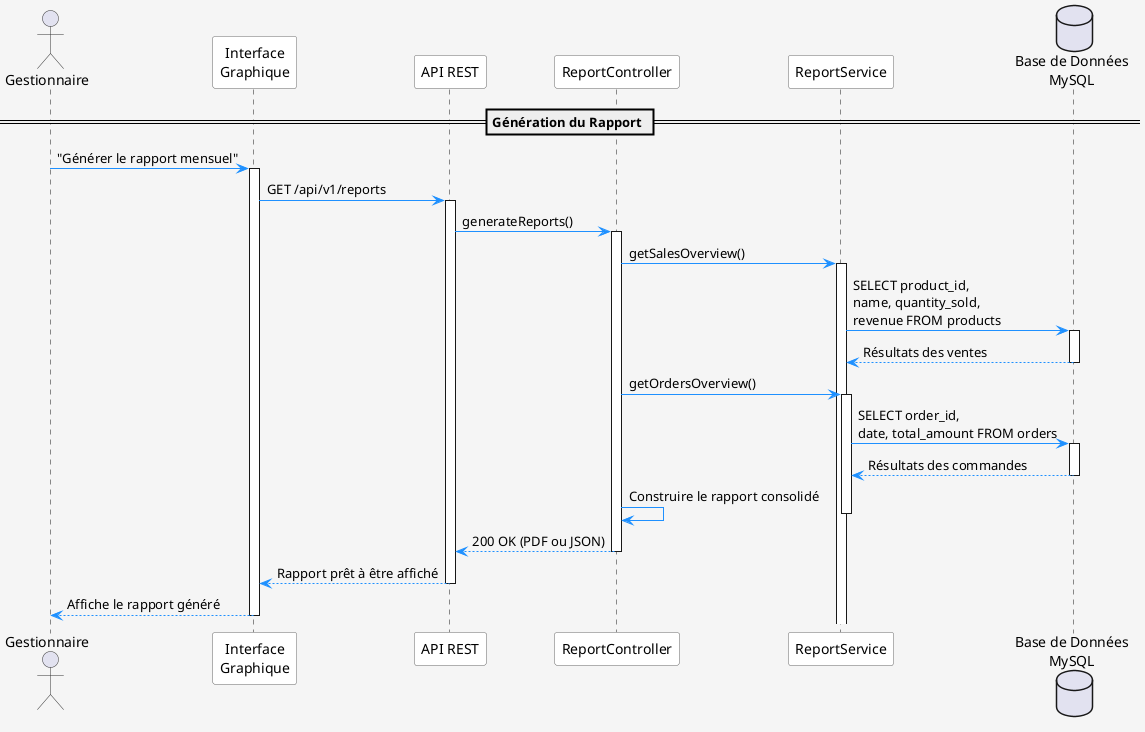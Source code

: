 @startuml UC1 - Génération et consultation de rapport

' === Personnalisation visuelle ===
skinparam {
    BackgroundColor #F5F5F5
    ActorBorderColor #333
    ParticipantBackgroundColor #FFFFFF
    ParticipantBorderColor #666
    ArrowColor #1E90FF
}

actor "Gestionnaire" as ge
participant "Interface\nGraphique" as ui
participant "API REST" as api
participant "ReportController" as controller
participant "ReportService" as service
database "Base de Données\nMySQL" as db

== Génération du Rapport ==

ge -> ui : "Générer le rapport mensuel"
activate ui

ui -> api : GET /api/v1/reports
activate api

api -> controller : generateReports()
activate controller

controller -> service : getSalesOverview()
activate service

service -> db : SELECT product_id,\nname, quantity_sold,\nrevenue FROM products
activate db
db --> service : Résultats des ventes
deactivate db

controller -> service : getOrdersOverview()
activate service

service -> db : SELECT order_id,\ndate, total_amount FROM orders
activate db
db --> service : Résultats des commandes
deactivate db

controller -> controller : Construire le rapport consolidé
deactivate service

controller --> api : 200 OK (PDF ou JSON)
deactivate controller

api --> ui : Rapport prêt à être affiché
deactivate api

ui --> ge : Affiche le rapport généré
deactivate ui

@enduml
